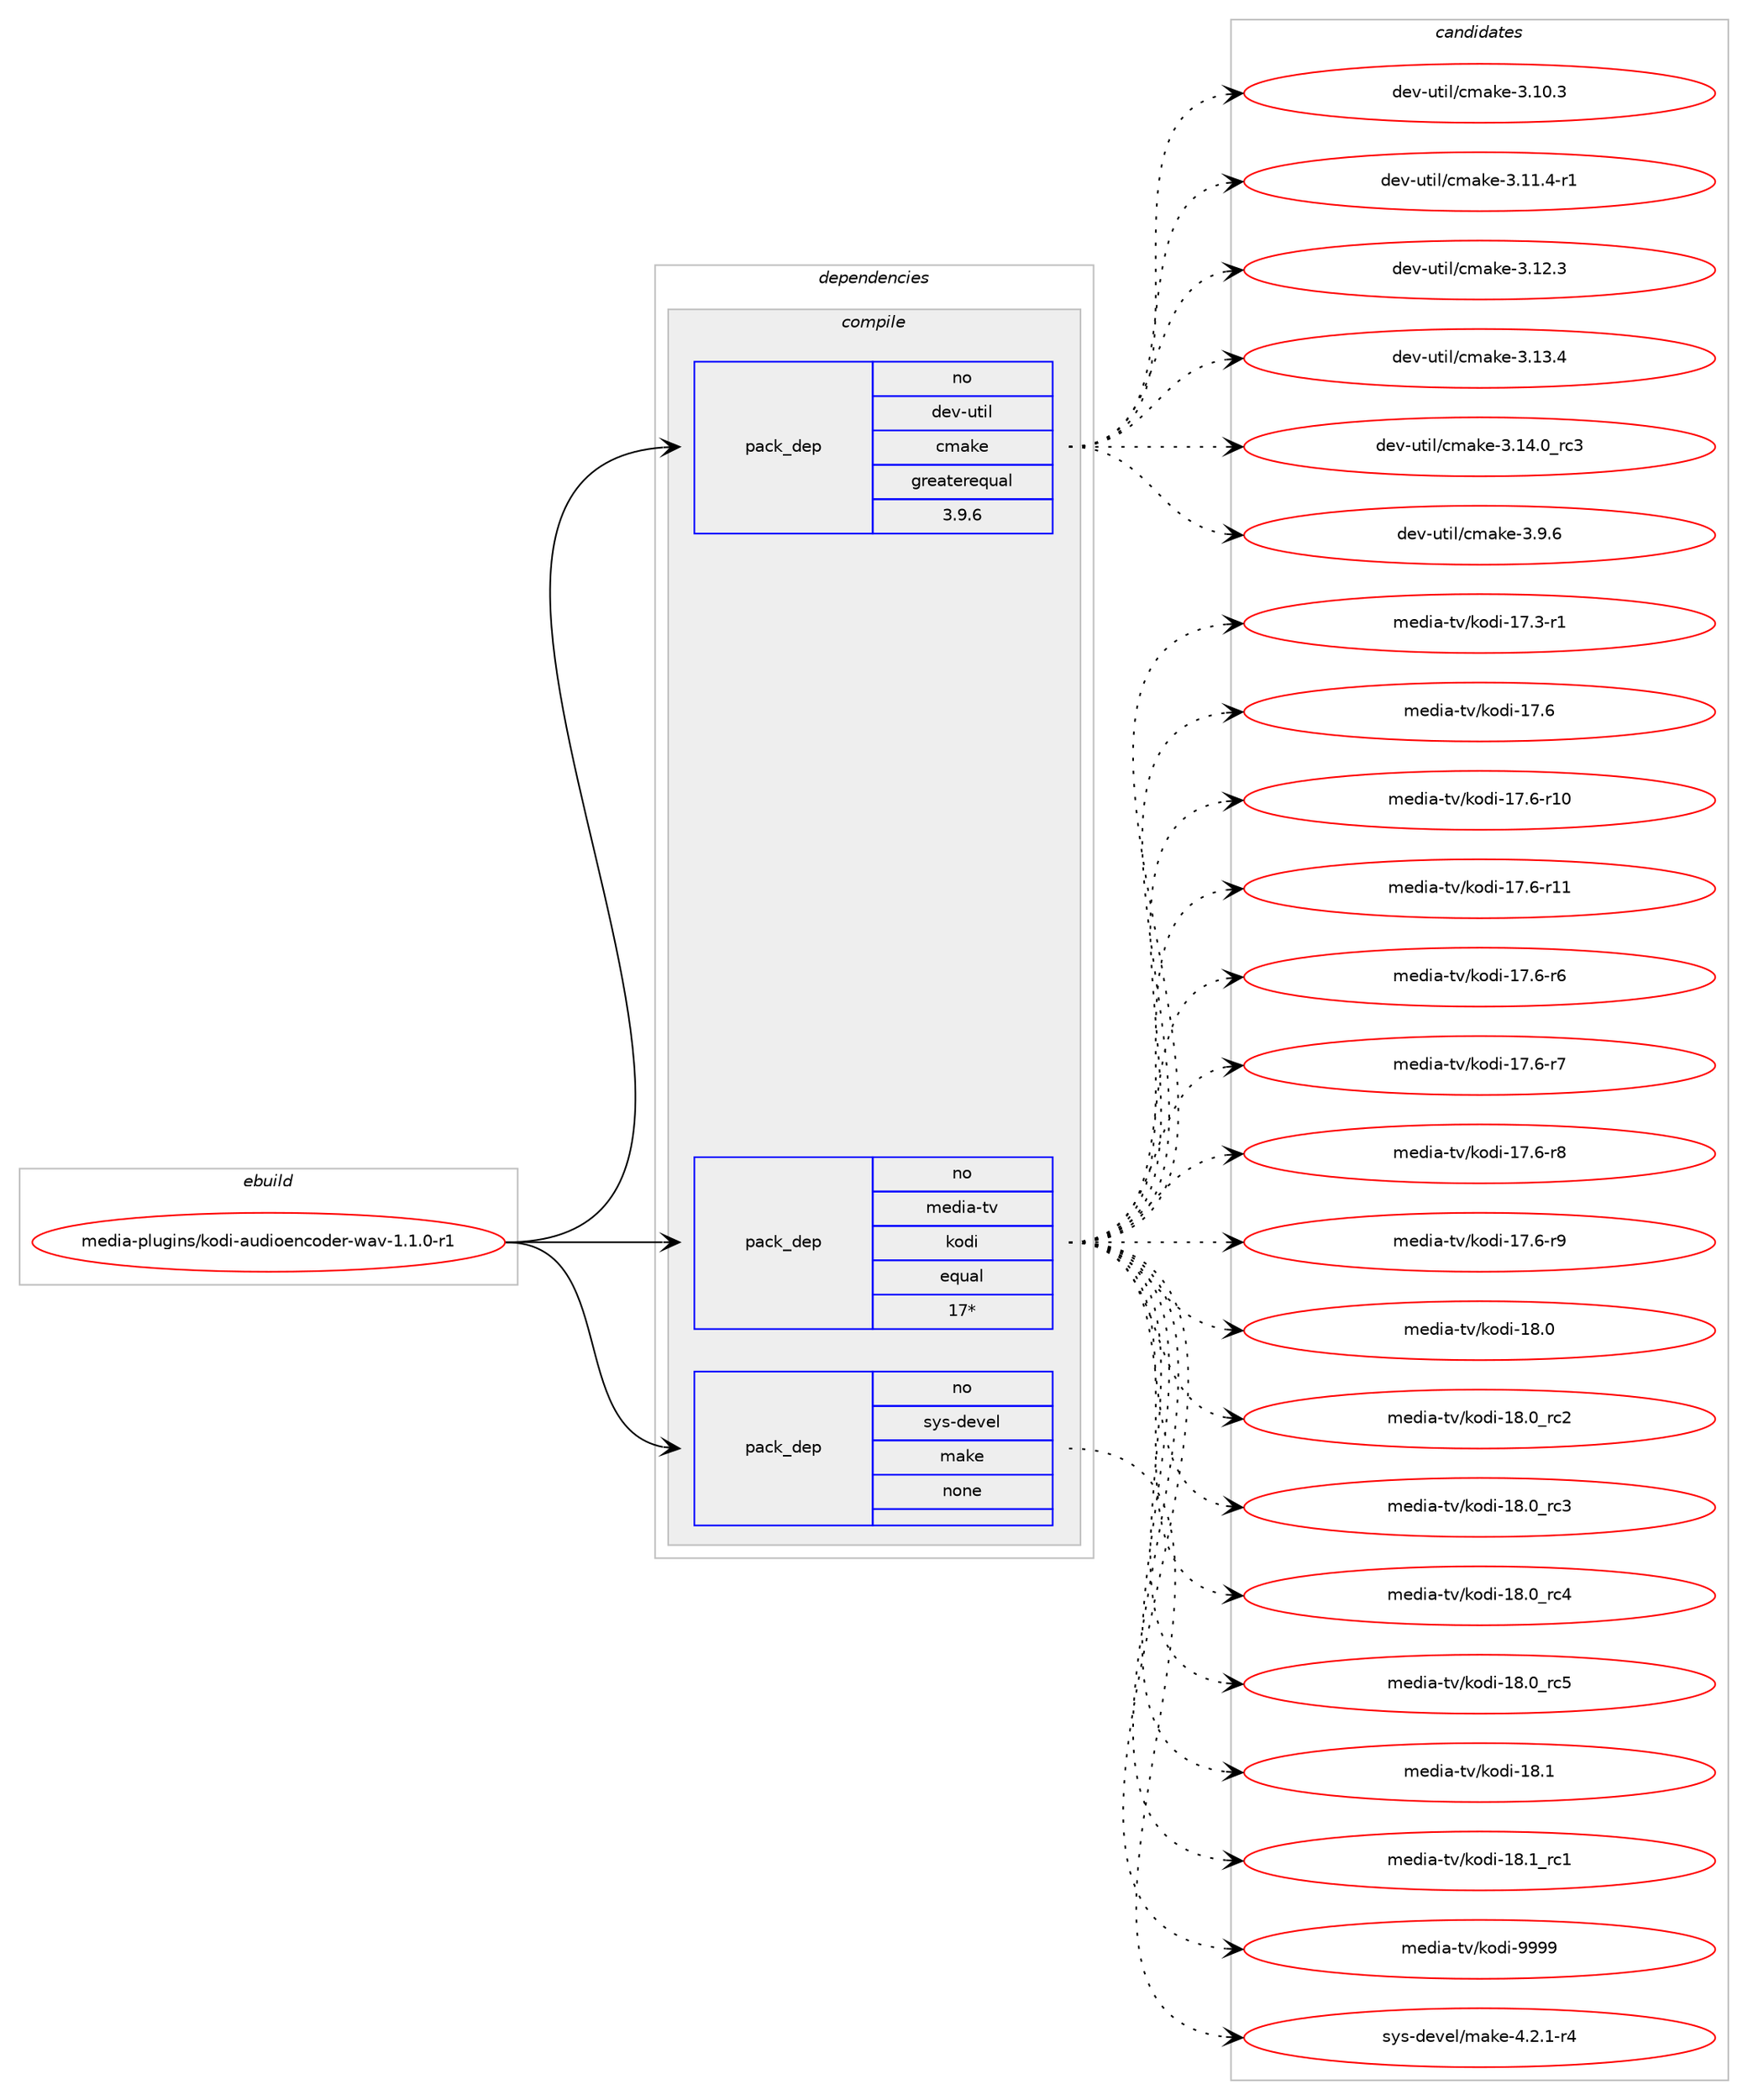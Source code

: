 digraph prolog {

# *************
# Graph options
# *************

newrank=true;
concentrate=true;
compound=true;
graph [rankdir=LR,fontname=Helvetica,fontsize=10,ranksep=1.5];#, ranksep=2.5, nodesep=0.2];
edge  [arrowhead=vee];
node  [fontname=Helvetica,fontsize=10];

# **********
# The ebuild
# **********

subgraph cluster_leftcol {
color=gray;
rank=same;
label=<<i>ebuild</i>>;
id [label="media-plugins/kodi-audioencoder-wav-1.1.0-r1", color=red, width=4, href="../media-plugins/kodi-audioencoder-wav-1.1.0-r1.svg"];
}

# ****************
# The dependencies
# ****************

subgraph cluster_midcol {
color=gray;
label=<<i>dependencies</i>>;
subgraph cluster_compile {
fillcolor="#eeeeee";
style=filled;
label=<<i>compile</i>>;
subgraph pack1158708 {
dependency1621336 [label=<<TABLE BORDER="0" CELLBORDER="1" CELLSPACING="0" CELLPADDING="4" WIDTH="220"><TR><TD ROWSPAN="6" CELLPADDING="30">pack_dep</TD></TR><TR><TD WIDTH="110">no</TD></TR><TR><TD>dev-util</TD></TR><TR><TD>cmake</TD></TR><TR><TD>greaterequal</TD></TR><TR><TD>3.9.6</TD></TR></TABLE>>, shape=none, color=blue];
}
id:e -> dependency1621336:w [weight=20,style="solid",arrowhead="vee"];
subgraph pack1158709 {
dependency1621337 [label=<<TABLE BORDER="0" CELLBORDER="1" CELLSPACING="0" CELLPADDING="4" WIDTH="220"><TR><TD ROWSPAN="6" CELLPADDING="30">pack_dep</TD></TR><TR><TD WIDTH="110">no</TD></TR><TR><TD>media-tv</TD></TR><TR><TD>kodi</TD></TR><TR><TD>equal</TD></TR><TR><TD>17*</TD></TR></TABLE>>, shape=none, color=blue];
}
id:e -> dependency1621337:w [weight=20,style="solid",arrowhead="vee"];
subgraph pack1158710 {
dependency1621338 [label=<<TABLE BORDER="0" CELLBORDER="1" CELLSPACING="0" CELLPADDING="4" WIDTH="220"><TR><TD ROWSPAN="6" CELLPADDING="30">pack_dep</TD></TR><TR><TD WIDTH="110">no</TD></TR><TR><TD>sys-devel</TD></TR><TR><TD>make</TD></TR><TR><TD>none</TD></TR><TR><TD></TD></TR></TABLE>>, shape=none, color=blue];
}
id:e -> dependency1621338:w [weight=20,style="solid",arrowhead="vee"];
}
subgraph cluster_compileandrun {
fillcolor="#eeeeee";
style=filled;
label=<<i>compile and run</i>>;
}
subgraph cluster_run {
fillcolor="#eeeeee";
style=filled;
label=<<i>run</i>>;
}
}

# **************
# The candidates
# **************

subgraph cluster_choices {
rank=same;
color=gray;
label=<<i>candidates</i>>;

subgraph choice1158708 {
color=black;
nodesep=1;
choice1001011184511711610510847991099710710145514649484651 [label="dev-util/cmake-3.10.3", color=red, width=4,href="../dev-util/cmake-3.10.3.svg"];
choice10010111845117116105108479910997107101455146494946524511449 [label="dev-util/cmake-3.11.4-r1", color=red, width=4,href="../dev-util/cmake-3.11.4-r1.svg"];
choice1001011184511711610510847991099710710145514649504651 [label="dev-util/cmake-3.12.3", color=red, width=4,href="../dev-util/cmake-3.12.3.svg"];
choice1001011184511711610510847991099710710145514649514652 [label="dev-util/cmake-3.13.4", color=red, width=4,href="../dev-util/cmake-3.13.4.svg"];
choice1001011184511711610510847991099710710145514649524648951149951 [label="dev-util/cmake-3.14.0_rc3", color=red, width=4,href="../dev-util/cmake-3.14.0_rc3.svg"];
choice10010111845117116105108479910997107101455146574654 [label="dev-util/cmake-3.9.6", color=red, width=4,href="../dev-util/cmake-3.9.6.svg"];
dependency1621336:e -> choice1001011184511711610510847991099710710145514649484651:w [style=dotted,weight="100"];
dependency1621336:e -> choice10010111845117116105108479910997107101455146494946524511449:w [style=dotted,weight="100"];
dependency1621336:e -> choice1001011184511711610510847991099710710145514649504651:w [style=dotted,weight="100"];
dependency1621336:e -> choice1001011184511711610510847991099710710145514649514652:w [style=dotted,weight="100"];
dependency1621336:e -> choice1001011184511711610510847991099710710145514649524648951149951:w [style=dotted,weight="100"];
dependency1621336:e -> choice10010111845117116105108479910997107101455146574654:w [style=dotted,weight="100"];
}
subgraph choice1158709 {
color=black;
nodesep=1;
choice10910110010597451161184710711110010545495546514511449 [label="media-tv/kodi-17.3-r1", color=red, width=4,href="../media-tv/kodi-17.3-r1.svg"];
choice1091011001059745116118471071111001054549554654 [label="media-tv/kodi-17.6", color=red, width=4,href="../media-tv/kodi-17.6.svg"];
choice1091011001059745116118471071111001054549554654451144948 [label="media-tv/kodi-17.6-r10", color=red, width=4,href="../media-tv/kodi-17.6-r10.svg"];
choice1091011001059745116118471071111001054549554654451144949 [label="media-tv/kodi-17.6-r11", color=red, width=4,href="../media-tv/kodi-17.6-r11.svg"];
choice10910110010597451161184710711110010545495546544511454 [label="media-tv/kodi-17.6-r6", color=red, width=4,href="../media-tv/kodi-17.6-r6.svg"];
choice10910110010597451161184710711110010545495546544511455 [label="media-tv/kodi-17.6-r7", color=red, width=4,href="../media-tv/kodi-17.6-r7.svg"];
choice10910110010597451161184710711110010545495546544511456 [label="media-tv/kodi-17.6-r8", color=red, width=4,href="../media-tv/kodi-17.6-r8.svg"];
choice10910110010597451161184710711110010545495546544511457 [label="media-tv/kodi-17.6-r9", color=red, width=4,href="../media-tv/kodi-17.6-r9.svg"];
choice1091011001059745116118471071111001054549564648 [label="media-tv/kodi-18.0", color=red, width=4,href="../media-tv/kodi-18.0.svg"];
choice1091011001059745116118471071111001054549564648951149950 [label="media-tv/kodi-18.0_rc2", color=red, width=4,href="../media-tv/kodi-18.0_rc2.svg"];
choice1091011001059745116118471071111001054549564648951149951 [label="media-tv/kodi-18.0_rc3", color=red, width=4,href="../media-tv/kodi-18.0_rc3.svg"];
choice1091011001059745116118471071111001054549564648951149952 [label="media-tv/kodi-18.0_rc4", color=red, width=4,href="../media-tv/kodi-18.0_rc4.svg"];
choice1091011001059745116118471071111001054549564648951149953 [label="media-tv/kodi-18.0_rc5", color=red, width=4,href="../media-tv/kodi-18.0_rc5.svg"];
choice1091011001059745116118471071111001054549564649 [label="media-tv/kodi-18.1", color=red, width=4,href="../media-tv/kodi-18.1.svg"];
choice1091011001059745116118471071111001054549564649951149949 [label="media-tv/kodi-18.1_rc1", color=red, width=4,href="../media-tv/kodi-18.1_rc1.svg"];
choice1091011001059745116118471071111001054557575757 [label="media-tv/kodi-9999", color=red, width=4,href="../media-tv/kodi-9999.svg"];
dependency1621337:e -> choice10910110010597451161184710711110010545495546514511449:w [style=dotted,weight="100"];
dependency1621337:e -> choice1091011001059745116118471071111001054549554654:w [style=dotted,weight="100"];
dependency1621337:e -> choice1091011001059745116118471071111001054549554654451144948:w [style=dotted,weight="100"];
dependency1621337:e -> choice1091011001059745116118471071111001054549554654451144949:w [style=dotted,weight="100"];
dependency1621337:e -> choice10910110010597451161184710711110010545495546544511454:w [style=dotted,weight="100"];
dependency1621337:e -> choice10910110010597451161184710711110010545495546544511455:w [style=dotted,weight="100"];
dependency1621337:e -> choice10910110010597451161184710711110010545495546544511456:w [style=dotted,weight="100"];
dependency1621337:e -> choice10910110010597451161184710711110010545495546544511457:w [style=dotted,weight="100"];
dependency1621337:e -> choice1091011001059745116118471071111001054549564648:w [style=dotted,weight="100"];
dependency1621337:e -> choice1091011001059745116118471071111001054549564648951149950:w [style=dotted,weight="100"];
dependency1621337:e -> choice1091011001059745116118471071111001054549564648951149951:w [style=dotted,weight="100"];
dependency1621337:e -> choice1091011001059745116118471071111001054549564648951149952:w [style=dotted,weight="100"];
dependency1621337:e -> choice1091011001059745116118471071111001054549564648951149953:w [style=dotted,weight="100"];
dependency1621337:e -> choice1091011001059745116118471071111001054549564649:w [style=dotted,weight="100"];
dependency1621337:e -> choice1091011001059745116118471071111001054549564649951149949:w [style=dotted,weight="100"];
dependency1621337:e -> choice1091011001059745116118471071111001054557575757:w [style=dotted,weight="100"];
}
subgraph choice1158710 {
color=black;
nodesep=1;
choice1151211154510010111810110847109971071014552465046494511452 [label="sys-devel/make-4.2.1-r4", color=red, width=4,href="../sys-devel/make-4.2.1-r4.svg"];
dependency1621338:e -> choice1151211154510010111810110847109971071014552465046494511452:w [style=dotted,weight="100"];
}
}

}

